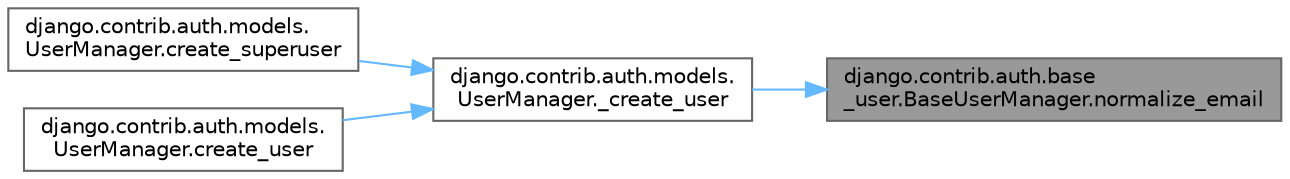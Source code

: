 digraph "django.contrib.auth.base_user.BaseUserManager.normalize_email"
{
 // LATEX_PDF_SIZE
  bgcolor="transparent";
  edge [fontname=Helvetica,fontsize=10,labelfontname=Helvetica,labelfontsize=10];
  node [fontname=Helvetica,fontsize=10,shape=box,height=0.2,width=0.4];
  rankdir="RL";
  Node1 [id="Node000001",label="django.contrib.auth.base\l_user.BaseUserManager.normalize_email",height=0.2,width=0.4,color="gray40", fillcolor="grey60", style="filled", fontcolor="black",tooltip=" "];
  Node1 -> Node2 [id="edge1_Node000001_Node000002",dir="back",color="steelblue1",style="solid",tooltip=" "];
  Node2 [id="Node000002",label="django.contrib.auth.models.\lUserManager._create_user",height=0.2,width=0.4,color="grey40", fillcolor="white", style="filled",URL="$classdjango_1_1contrib_1_1auth_1_1models_1_1_user_manager.html#aabda4a9a8f4788481b80577117af055b",tooltip=" "];
  Node2 -> Node3 [id="edge2_Node000002_Node000003",dir="back",color="steelblue1",style="solid",tooltip=" "];
  Node3 [id="Node000003",label="django.contrib.auth.models.\lUserManager.create_superuser",height=0.2,width=0.4,color="grey40", fillcolor="white", style="filled",URL="$classdjango_1_1contrib_1_1auth_1_1models_1_1_user_manager.html#a8a594b53996ef684d241b93b796ef1cb",tooltip=" "];
  Node2 -> Node4 [id="edge3_Node000002_Node000004",dir="back",color="steelblue1",style="solid",tooltip=" "];
  Node4 [id="Node000004",label="django.contrib.auth.models.\lUserManager.create_user",height=0.2,width=0.4,color="grey40", fillcolor="white", style="filled",URL="$classdjango_1_1contrib_1_1auth_1_1models_1_1_user_manager.html#aaa77633ce78f73c269e79d5f27264c3c",tooltip=" "];
}
